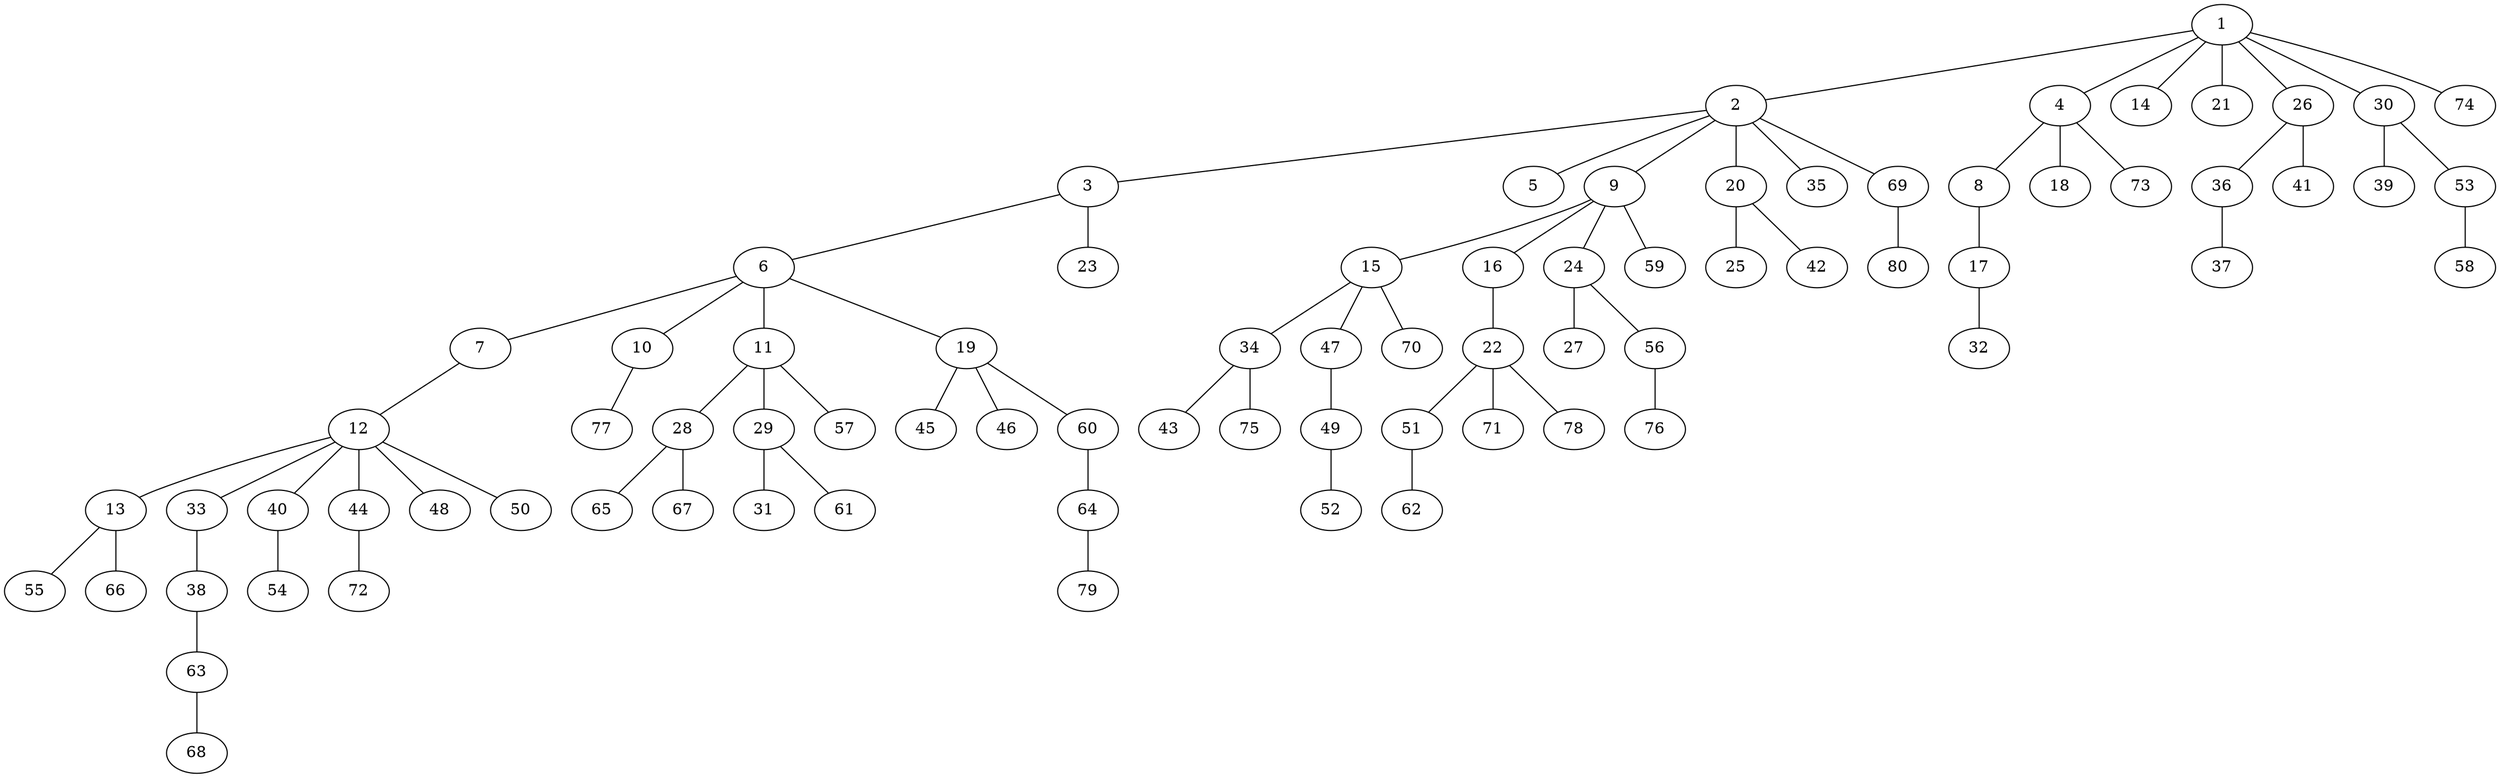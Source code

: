 graph graphname {1--2
1--4
1--14
1--21
1--26
1--30
1--74
2--3
2--5
2--9
2--20
2--35
2--69
3--6
3--23
4--8
4--18
4--73
6--7
6--10
6--11
6--19
7--12
8--17
9--15
9--16
9--24
9--59
10--77
11--28
11--29
11--57
12--13
12--33
12--40
12--44
12--48
12--50
13--55
13--66
15--34
15--47
15--70
16--22
17--32
19--45
19--46
19--60
20--25
20--42
22--51
22--71
22--78
24--27
24--56
26--36
26--41
28--65
28--67
29--31
29--61
30--39
30--53
33--38
34--43
34--75
36--37
38--63
40--54
44--72
47--49
49--52
51--62
53--58
56--76
60--64
63--68
64--79
69--80
}